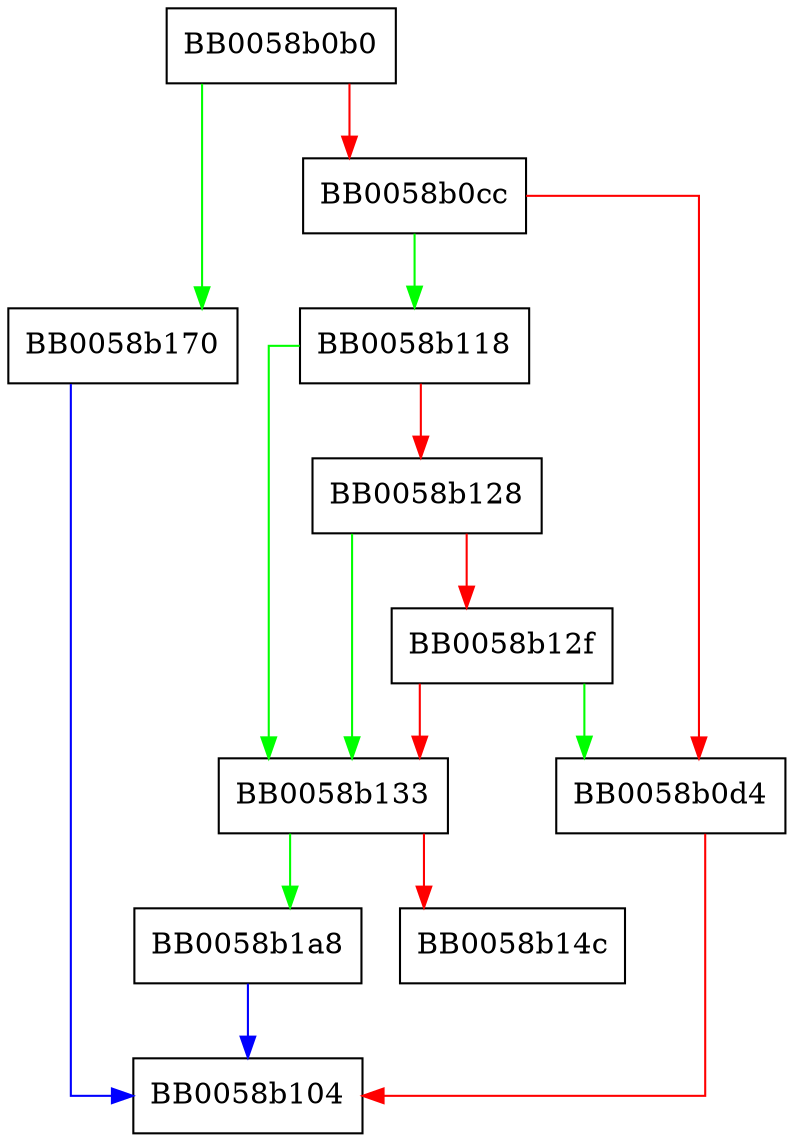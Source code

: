 digraph EC_POINT_get_affine_coordinates {
  node [shape="box"];
  graph [splines=ortho];
  BB0058b0b0 -> BB0058b170 [color="green"];
  BB0058b0b0 -> BB0058b0cc [color="red"];
  BB0058b0cc -> BB0058b118 [color="green"];
  BB0058b0cc -> BB0058b0d4 [color="red"];
  BB0058b0d4 -> BB0058b104 [color="red"];
  BB0058b118 -> BB0058b133 [color="green"];
  BB0058b118 -> BB0058b128 [color="red"];
  BB0058b128 -> BB0058b133 [color="green"];
  BB0058b128 -> BB0058b12f [color="red"];
  BB0058b12f -> BB0058b0d4 [color="green"];
  BB0058b12f -> BB0058b133 [color="red"];
  BB0058b133 -> BB0058b1a8 [color="green"];
  BB0058b133 -> BB0058b14c [color="red"];
  BB0058b170 -> BB0058b104 [color="blue"];
  BB0058b1a8 -> BB0058b104 [color="blue"];
}